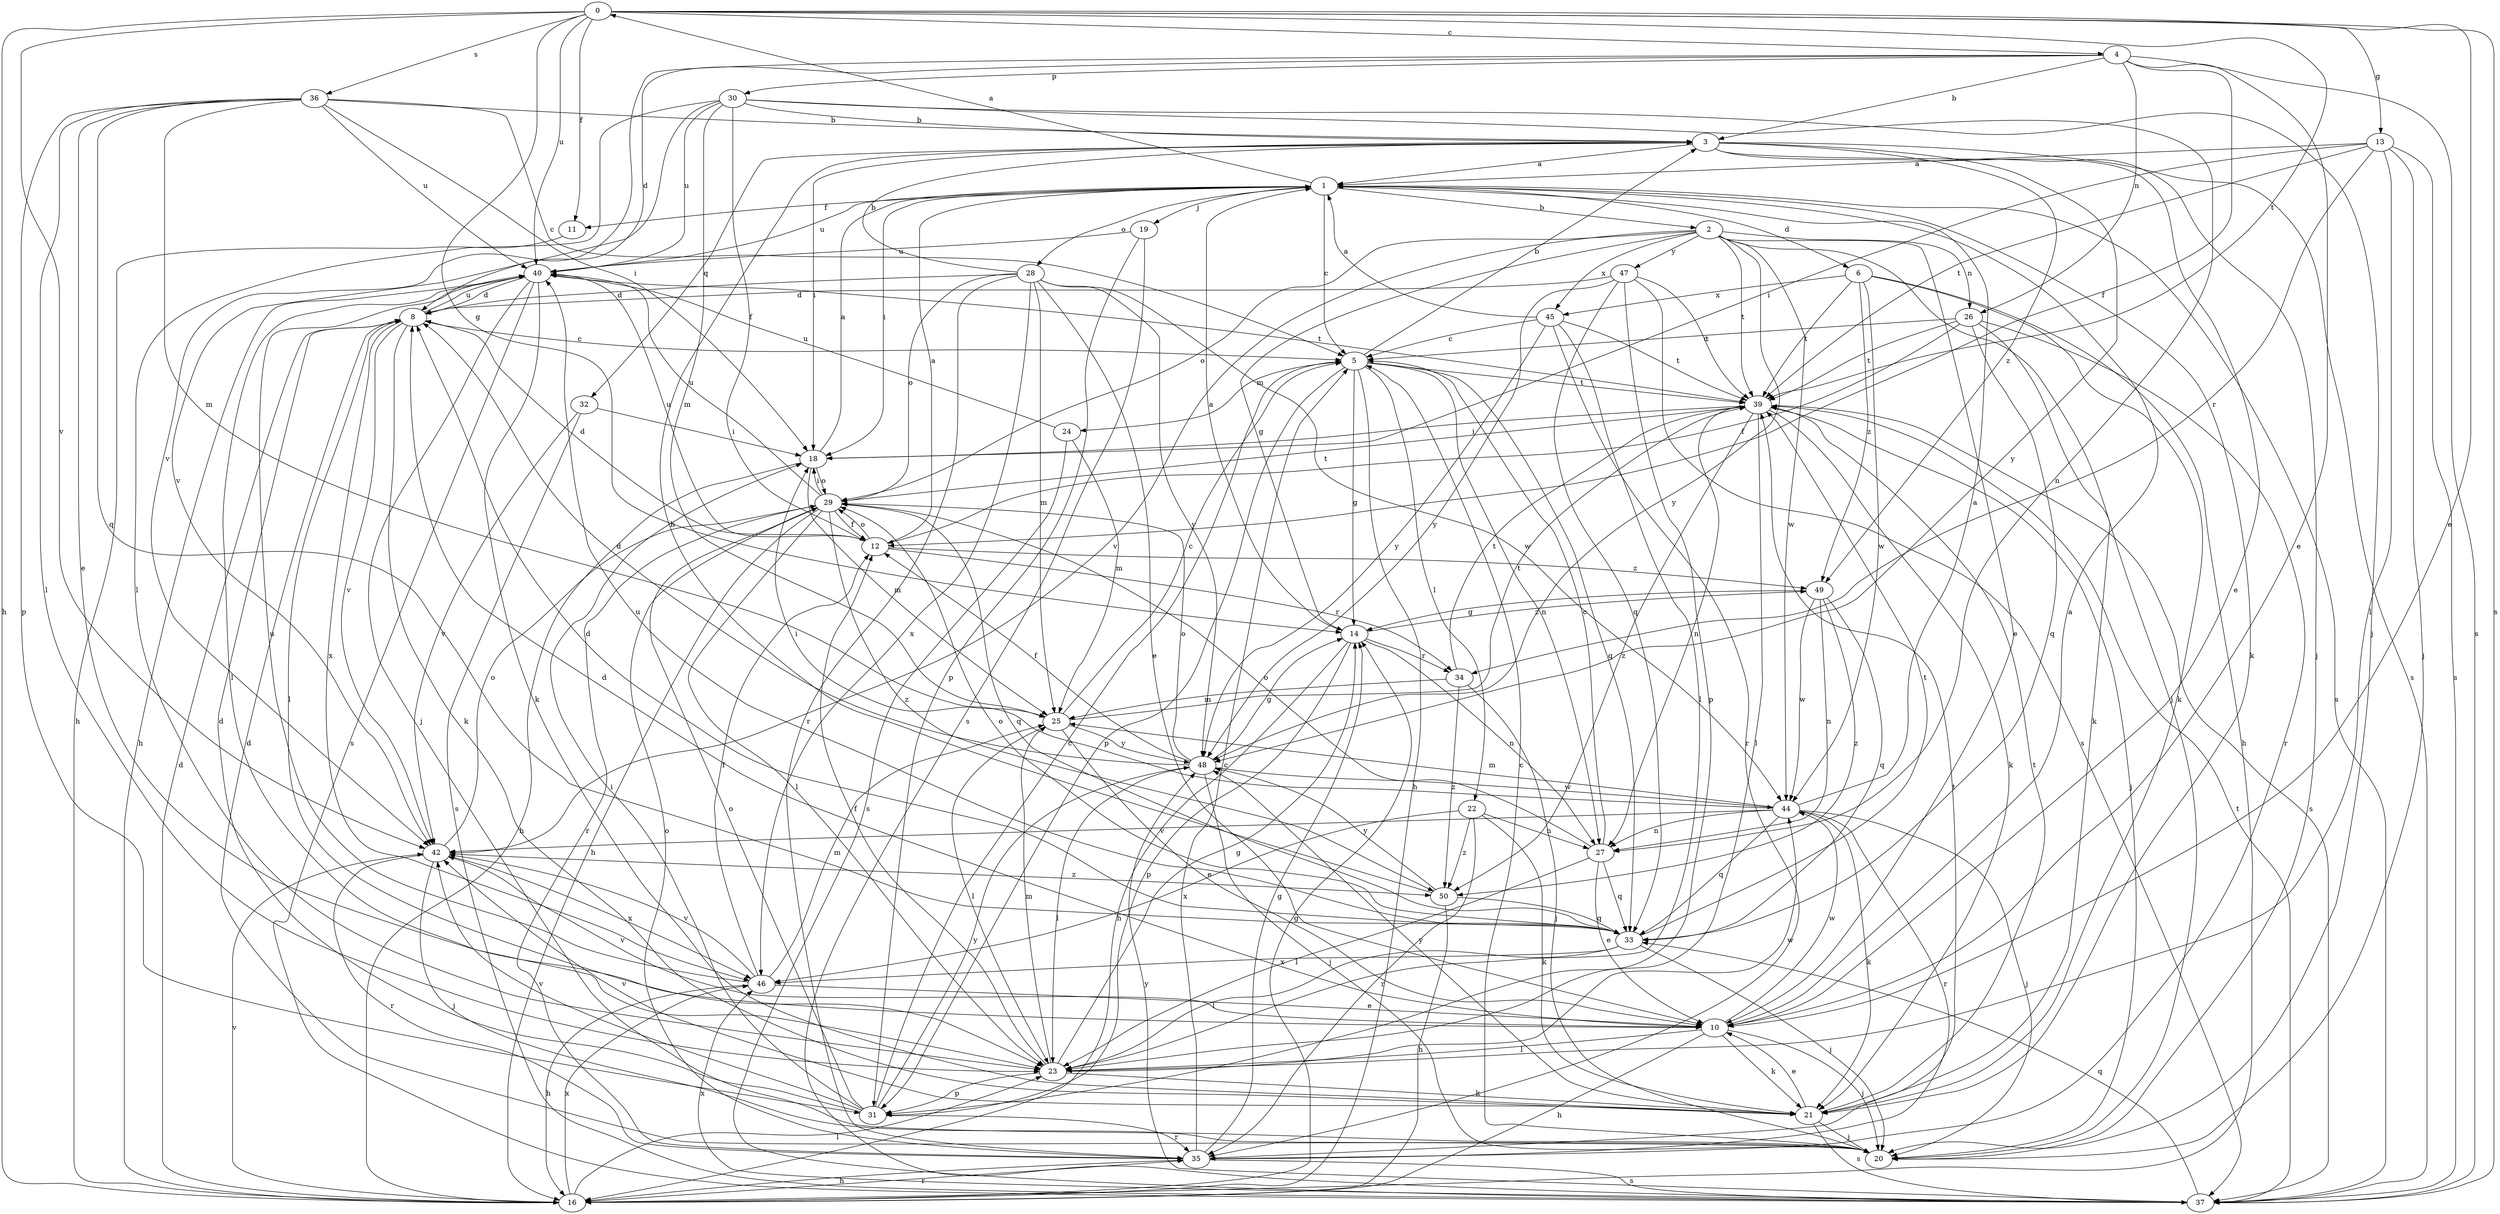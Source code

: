 strict digraph  {
0;
1;
2;
3;
4;
5;
6;
8;
10;
11;
12;
13;
14;
16;
18;
19;
20;
21;
22;
23;
24;
25;
26;
27;
28;
29;
30;
31;
32;
33;
34;
35;
36;
37;
39;
40;
42;
44;
45;
46;
47;
48;
49;
50;
0 -> 4  [label=c];
0 -> 10  [label=e];
0 -> 11  [label=f];
0 -> 13  [label=g];
0 -> 14  [label=g];
0 -> 16  [label=h];
0 -> 36  [label=s];
0 -> 37  [label=s];
0 -> 39  [label=t];
0 -> 40  [label=u];
0 -> 42  [label=v];
1 -> 0  [label=a];
1 -> 2  [label=b];
1 -> 5  [label=c];
1 -> 6  [label=d];
1 -> 11  [label=f];
1 -> 18  [label=i];
1 -> 19  [label=j];
1 -> 21  [label=k];
1 -> 28  [label=o];
1 -> 37  [label=s];
1 -> 40  [label=u];
2 -> 10  [label=e];
2 -> 14  [label=g];
2 -> 20  [label=j];
2 -> 26  [label=n];
2 -> 29  [label=o];
2 -> 39  [label=t];
2 -> 42  [label=v];
2 -> 44  [label=w];
2 -> 45  [label=x];
2 -> 47  [label=y];
2 -> 48  [label=y];
3 -> 1  [label=a];
3 -> 10  [label=e];
3 -> 18  [label=i];
3 -> 20  [label=j];
3 -> 32  [label=q];
3 -> 37  [label=s];
3 -> 48  [label=y];
3 -> 49  [label=z];
4 -> 3  [label=b];
4 -> 8  [label=d];
4 -> 10  [label=e];
4 -> 12  [label=f];
4 -> 26  [label=n];
4 -> 30  [label=p];
4 -> 37  [label=s];
4 -> 42  [label=v];
5 -> 3  [label=b];
5 -> 14  [label=g];
5 -> 16  [label=h];
5 -> 22  [label=l];
5 -> 24  [label=m];
5 -> 27  [label=n];
5 -> 31  [label=p];
5 -> 33  [label=q];
5 -> 39  [label=t];
6 -> 16  [label=h];
6 -> 21  [label=k];
6 -> 39  [label=t];
6 -> 44  [label=w];
6 -> 45  [label=x];
6 -> 49  [label=z];
8 -> 5  [label=c];
8 -> 21  [label=k];
8 -> 23  [label=l];
8 -> 40  [label=u];
8 -> 42  [label=v];
8 -> 46  [label=x];
10 -> 1  [label=a];
10 -> 8  [label=d];
10 -> 16  [label=h];
10 -> 20  [label=j];
10 -> 21  [label=k];
10 -> 23  [label=l];
10 -> 42  [label=v];
10 -> 44  [label=w];
11 -> 16  [label=h];
12 -> 1  [label=a];
12 -> 8  [label=d];
12 -> 29  [label=o];
12 -> 34  [label=r];
12 -> 40  [label=u];
12 -> 49  [label=z];
13 -> 1  [label=a];
13 -> 18  [label=i];
13 -> 20  [label=j];
13 -> 23  [label=l];
13 -> 34  [label=r];
13 -> 37  [label=s];
13 -> 39  [label=t];
14 -> 1  [label=a];
14 -> 16  [label=h];
14 -> 27  [label=n];
14 -> 31  [label=p];
14 -> 34  [label=r];
14 -> 49  [label=z];
16 -> 8  [label=d];
16 -> 14  [label=g];
16 -> 23  [label=l];
16 -> 35  [label=r];
16 -> 42  [label=v];
16 -> 46  [label=x];
18 -> 1  [label=a];
18 -> 16  [label=h];
18 -> 25  [label=m];
18 -> 29  [label=o];
19 -> 31  [label=p];
19 -> 37  [label=s];
19 -> 40  [label=u];
20 -> 5  [label=c];
20 -> 8  [label=d];
21 -> 10  [label=e];
21 -> 20  [label=j];
21 -> 37  [label=s];
21 -> 39  [label=t];
21 -> 42  [label=v];
21 -> 48  [label=y];
22 -> 21  [label=k];
22 -> 27  [label=n];
22 -> 35  [label=r];
22 -> 46  [label=x];
22 -> 50  [label=z];
23 -> 12  [label=f];
23 -> 14  [label=g];
23 -> 21  [label=k];
23 -> 25  [label=m];
23 -> 31  [label=p];
23 -> 44  [label=w];
24 -> 25  [label=m];
24 -> 37  [label=s];
24 -> 40  [label=u];
25 -> 5  [label=c];
25 -> 10  [label=e];
25 -> 23  [label=l];
25 -> 39  [label=t];
25 -> 48  [label=y];
26 -> 5  [label=c];
26 -> 12  [label=f];
26 -> 21  [label=k];
26 -> 33  [label=q];
26 -> 35  [label=r];
26 -> 39  [label=t];
27 -> 5  [label=c];
27 -> 10  [label=e];
27 -> 23  [label=l];
27 -> 29  [label=o];
27 -> 33  [label=q];
28 -> 3  [label=b];
28 -> 8  [label=d];
28 -> 10  [label=e];
28 -> 25  [label=m];
28 -> 29  [label=o];
28 -> 35  [label=r];
28 -> 44  [label=w];
28 -> 46  [label=x];
28 -> 48  [label=y];
29 -> 12  [label=f];
29 -> 16  [label=h];
29 -> 18  [label=i];
29 -> 23  [label=l];
29 -> 33  [label=q];
29 -> 35  [label=r];
29 -> 39  [label=t];
29 -> 40  [label=u];
29 -> 50  [label=z];
30 -> 3  [label=b];
30 -> 12  [label=f];
30 -> 20  [label=j];
30 -> 23  [label=l];
30 -> 25  [label=m];
30 -> 27  [label=n];
30 -> 40  [label=u];
30 -> 42  [label=v];
31 -> 5  [label=c];
31 -> 8  [label=d];
31 -> 18  [label=i];
31 -> 29  [label=o];
31 -> 35  [label=r];
31 -> 42  [label=v];
31 -> 48  [label=y];
32 -> 18  [label=i];
32 -> 37  [label=s];
32 -> 42  [label=v];
33 -> 8  [label=d];
33 -> 20  [label=j];
33 -> 23  [label=l];
33 -> 29  [label=o];
33 -> 39  [label=t];
33 -> 40  [label=u];
33 -> 46  [label=x];
34 -> 20  [label=j];
34 -> 25  [label=m];
34 -> 39  [label=t];
34 -> 50  [label=z];
35 -> 5  [label=c];
35 -> 14  [label=g];
35 -> 16  [label=h];
35 -> 29  [label=o];
35 -> 37  [label=s];
35 -> 39  [label=t];
36 -> 3  [label=b];
36 -> 5  [label=c];
36 -> 10  [label=e];
36 -> 18  [label=i];
36 -> 23  [label=l];
36 -> 25  [label=m];
36 -> 31  [label=p];
36 -> 33  [label=q];
36 -> 40  [label=u];
37 -> 33  [label=q];
37 -> 39  [label=t];
37 -> 46  [label=x];
37 -> 48  [label=y];
39 -> 18  [label=i];
39 -> 20  [label=j];
39 -> 21  [label=k];
39 -> 23  [label=l];
39 -> 27  [label=n];
39 -> 37  [label=s];
39 -> 50  [label=z];
40 -> 8  [label=d];
40 -> 16  [label=h];
40 -> 20  [label=j];
40 -> 21  [label=k];
40 -> 23  [label=l];
40 -> 37  [label=s];
40 -> 39  [label=t];
42 -> 20  [label=j];
42 -> 29  [label=o];
42 -> 35  [label=r];
42 -> 46  [label=x];
42 -> 50  [label=z];
44 -> 1  [label=a];
44 -> 18  [label=i];
44 -> 20  [label=j];
44 -> 21  [label=k];
44 -> 25  [label=m];
44 -> 27  [label=n];
44 -> 33  [label=q];
44 -> 35  [label=r];
44 -> 42  [label=v];
45 -> 1  [label=a];
45 -> 5  [label=c];
45 -> 23  [label=l];
45 -> 35  [label=r];
45 -> 39  [label=t];
45 -> 48  [label=y];
46 -> 10  [label=e];
46 -> 12  [label=f];
46 -> 16  [label=h];
46 -> 25  [label=m];
46 -> 40  [label=u];
46 -> 42  [label=v];
47 -> 8  [label=d];
47 -> 31  [label=p];
47 -> 33  [label=q];
47 -> 37  [label=s];
47 -> 39  [label=t];
47 -> 48  [label=y];
48 -> 8  [label=d];
48 -> 12  [label=f];
48 -> 14  [label=g];
48 -> 20  [label=j];
48 -> 23  [label=l];
48 -> 29  [label=o];
48 -> 44  [label=w];
49 -> 14  [label=g];
49 -> 27  [label=n];
49 -> 33  [label=q];
49 -> 44  [label=w];
49 -> 50  [label=z];
50 -> 3  [label=b];
50 -> 16  [label=h];
50 -> 33  [label=q];
50 -> 48  [label=y];
}
